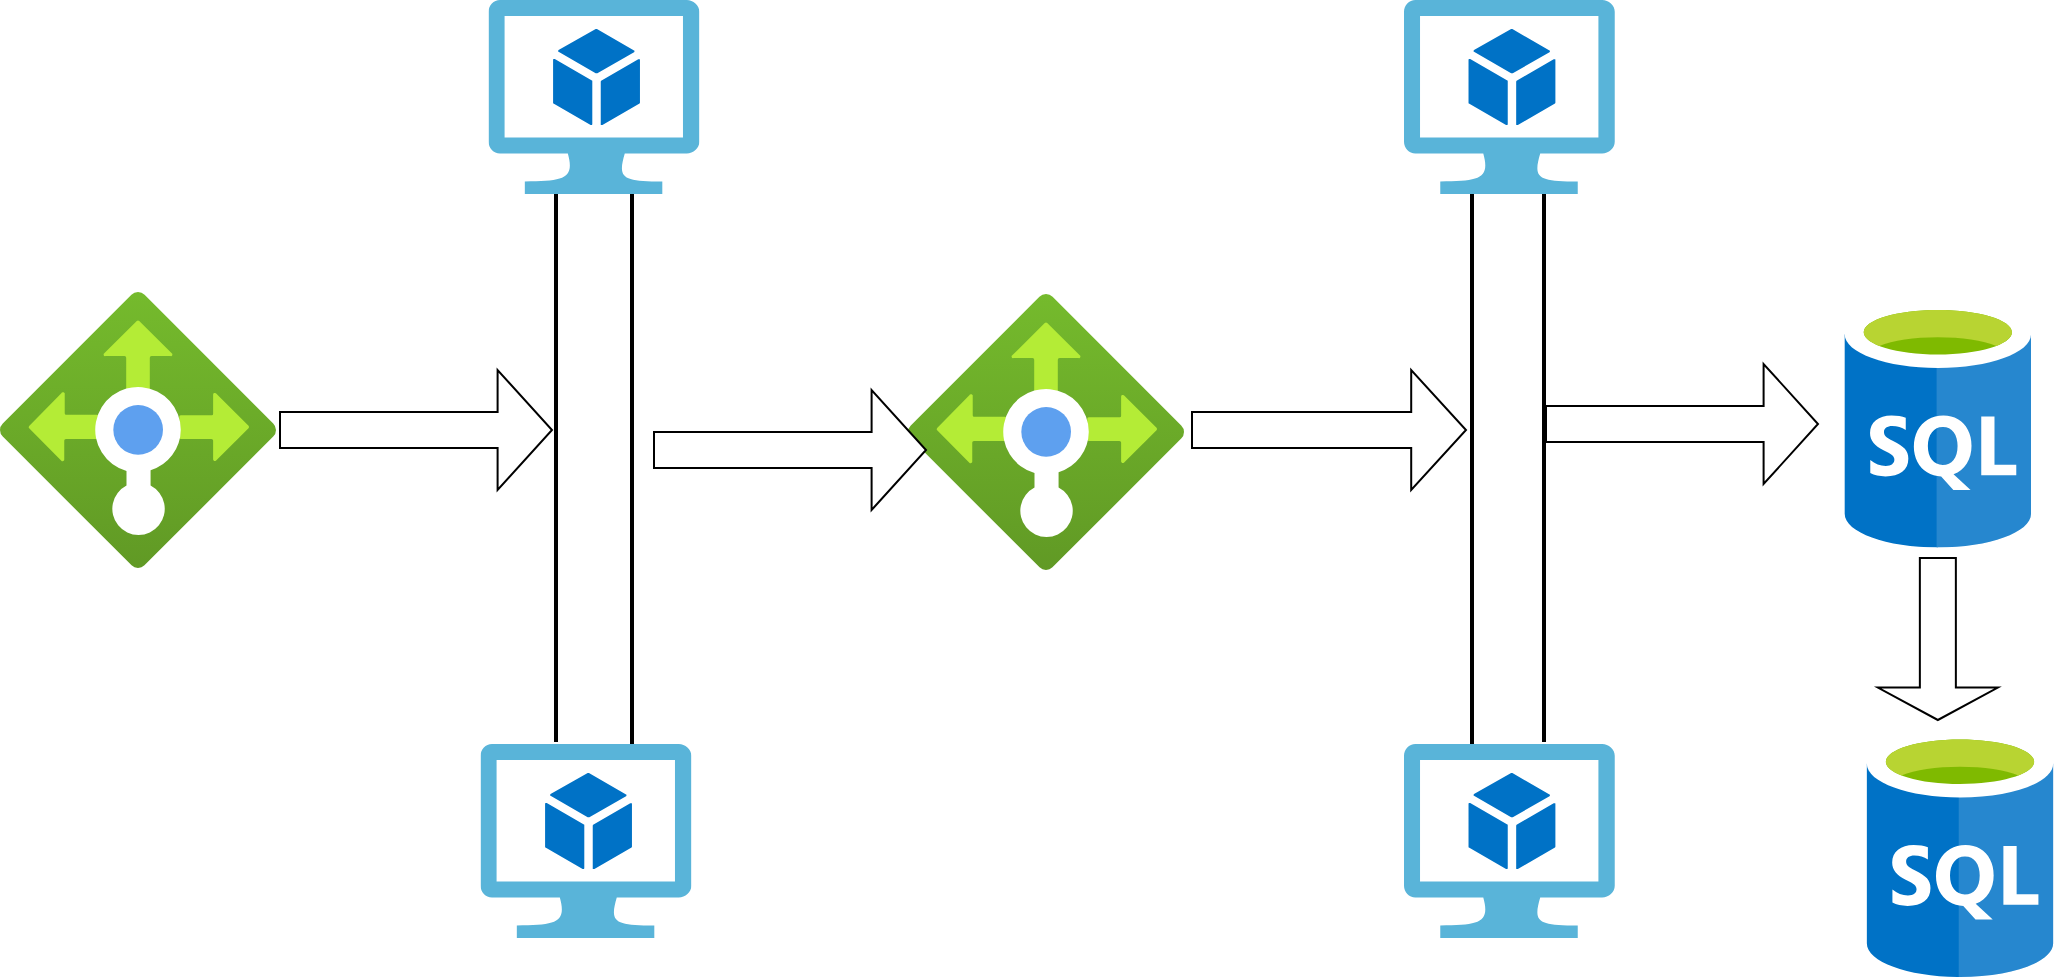 <mxfile version="24.4.8" type="github">
  <diagram name="Page-1" id="tjIramPZNQwUkHOW1PNA">
    <mxGraphModel dx="2074" dy="891" grid="0" gridSize="10" guides="1" tooltips="1" connect="1" arrows="1" fold="1" page="0" pageScale="1" pageWidth="850" pageHeight="1100" math="0" shadow="0">
      <root>
        <mxCell id="0" />
        <mxCell id="1" parent="0" />
        <mxCell id="SM_MCbTp_DuB2pGLK65r-1" value="" style="image;aspect=fixed;html=1;points=[];align=center;fontSize=12;image=img/lib/azure2/networking/Load_Balancers.svg;" vertex="1" parent="1">
          <mxGeometry x="-229" y="161" width="138" height="138" as="geometry" />
        </mxCell>
        <mxCell id="SM_MCbTp_DuB2pGLK65r-3" value="" style="image;sketch=0;aspect=fixed;html=1;points=[];align=center;fontSize=12;image=img/lib/mscae/SQL_Database_generic.svg;" vertex="1" parent="1">
          <mxGeometry x="693" y="165.25" width="93.86" height="123.5" as="geometry" />
        </mxCell>
        <mxCell id="SM_MCbTp_DuB2pGLK65r-6" value="" style="image;sketch=0;aspect=fixed;html=1;points=[];align=center;fontSize=12;image=img/lib/mscae/Virtual_Machine_2.svg;" vertex="1" parent="1">
          <mxGeometry x="473" y="15" width="105.43" height="97" as="geometry" />
        </mxCell>
        <mxCell id="SM_MCbTp_DuB2pGLK65r-11" value="" style="shape=singleArrow;whiteSpace=wrap;html=1;" vertex="1" parent="1">
          <mxGeometry x="367" y="200" width="137" height="60" as="geometry" />
        </mxCell>
        <mxCell id="SM_MCbTp_DuB2pGLK65r-16" value="" style="image;sketch=0;aspect=fixed;html=1;points=[];align=center;fontSize=12;image=img/lib/mscae/Virtual_Machine_2.svg;" vertex="1" parent="1">
          <mxGeometry x="11.28" y="387" width="105.43" height="97" as="geometry" />
        </mxCell>
        <mxCell id="SM_MCbTp_DuB2pGLK65r-17" value="" style="image;sketch=0;aspect=fixed;html=1;points=[];align=center;fontSize=12;image=img/lib/mscae/Virtual_Machine_2.svg;" vertex="1" parent="1">
          <mxGeometry x="473" y="387" width="105.43" height="97" as="geometry" />
        </mxCell>
        <mxCell id="SM_MCbTp_DuB2pGLK65r-18" value="" style="image;sketch=0;aspect=fixed;html=1;points=[];align=center;fontSize=12;image=img/lib/mscae/Virtual_Machine_2.svg;" vertex="1" parent="1">
          <mxGeometry x="15.28" y="15" width="105.43" height="97" as="geometry" />
        </mxCell>
        <mxCell id="SM_MCbTp_DuB2pGLK65r-21" value="" style="line;strokeWidth=2;direction=south;html=1;movable=1;resizable=1;rotatable=1;deletable=1;editable=1;locked=0;connectable=1;" vertex="1" parent="1">
          <mxGeometry x="82" y="112" width="10" height="275" as="geometry" />
        </mxCell>
        <mxCell id="SM_MCbTp_DuB2pGLK65r-22" value="" style="line;strokeWidth=2;direction=south;html=1;movable=0;resizable=0;rotatable=0;deletable=0;editable=0;locked=1;connectable=0;" vertex="1" parent="1">
          <mxGeometry x="44" y="112" width="10" height="274" as="geometry" />
        </mxCell>
        <mxCell id="SM_MCbTp_DuB2pGLK65r-26" value="" style="line;strokeWidth=2;direction=south;html=1;movable=1;resizable=1;rotatable=1;deletable=1;editable=1;locked=0;connectable=1;" vertex="1" parent="1">
          <mxGeometry x="502" y="112" width="10" height="275" as="geometry" />
        </mxCell>
        <mxCell id="SM_MCbTp_DuB2pGLK65r-27" value="" style="line;strokeWidth=2;direction=south;html=1;movable=1;resizable=1;rotatable=1;deletable=1;editable=1;locked=0;connectable=1;" vertex="1" parent="1">
          <mxGeometry x="538" y="112" width="10" height="274" as="geometry" />
        </mxCell>
        <mxCell id="SM_MCbTp_DuB2pGLK65r-28" value="" style="image;aspect=fixed;html=1;points=[];align=center;fontSize=12;image=img/lib/azure2/networking/Load_Balancers.svg;" vertex="1" parent="1">
          <mxGeometry x="225" y="162" width="138" height="138" as="geometry" />
        </mxCell>
        <mxCell id="SM_MCbTp_DuB2pGLK65r-29" value="" style="shape=singleArrow;whiteSpace=wrap;html=1;" vertex="1" parent="1">
          <mxGeometry x="544" y="197" width="136" height="60" as="geometry" />
        </mxCell>
        <mxCell id="SM_MCbTp_DuB2pGLK65r-30" value="" style="shape=singleArrow;whiteSpace=wrap;html=1;" vertex="1" parent="1">
          <mxGeometry x="-89" y="200" width="136" height="60" as="geometry" />
        </mxCell>
        <mxCell id="SM_MCbTp_DuB2pGLK65r-31" value="" style="shape=singleArrow;whiteSpace=wrap;html=1;" vertex="1" parent="1">
          <mxGeometry x="98" y="210" width="136" height="60" as="geometry" />
        </mxCell>
        <mxCell id="SM_MCbTp_DuB2pGLK65r-32" value="" style="image;sketch=0;aspect=fixed;html=1;points=[];align=center;fontSize=12;image=img/lib/mscae/SQL_Database_generic.svg;" vertex="1" parent="1">
          <mxGeometry x="704.07" y="380" width="93.86" height="123.5" as="geometry" />
        </mxCell>
        <mxCell id="SM_MCbTp_DuB2pGLK65r-34" value="" style="shape=singleArrow;direction=south;whiteSpace=wrap;html=1;" vertex="1" parent="1">
          <mxGeometry x="709.93" y="294" width="60" height="81" as="geometry" />
        </mxCell>
      </root>
    </mxGraphModel>
  </diagram>
</mxfile>
